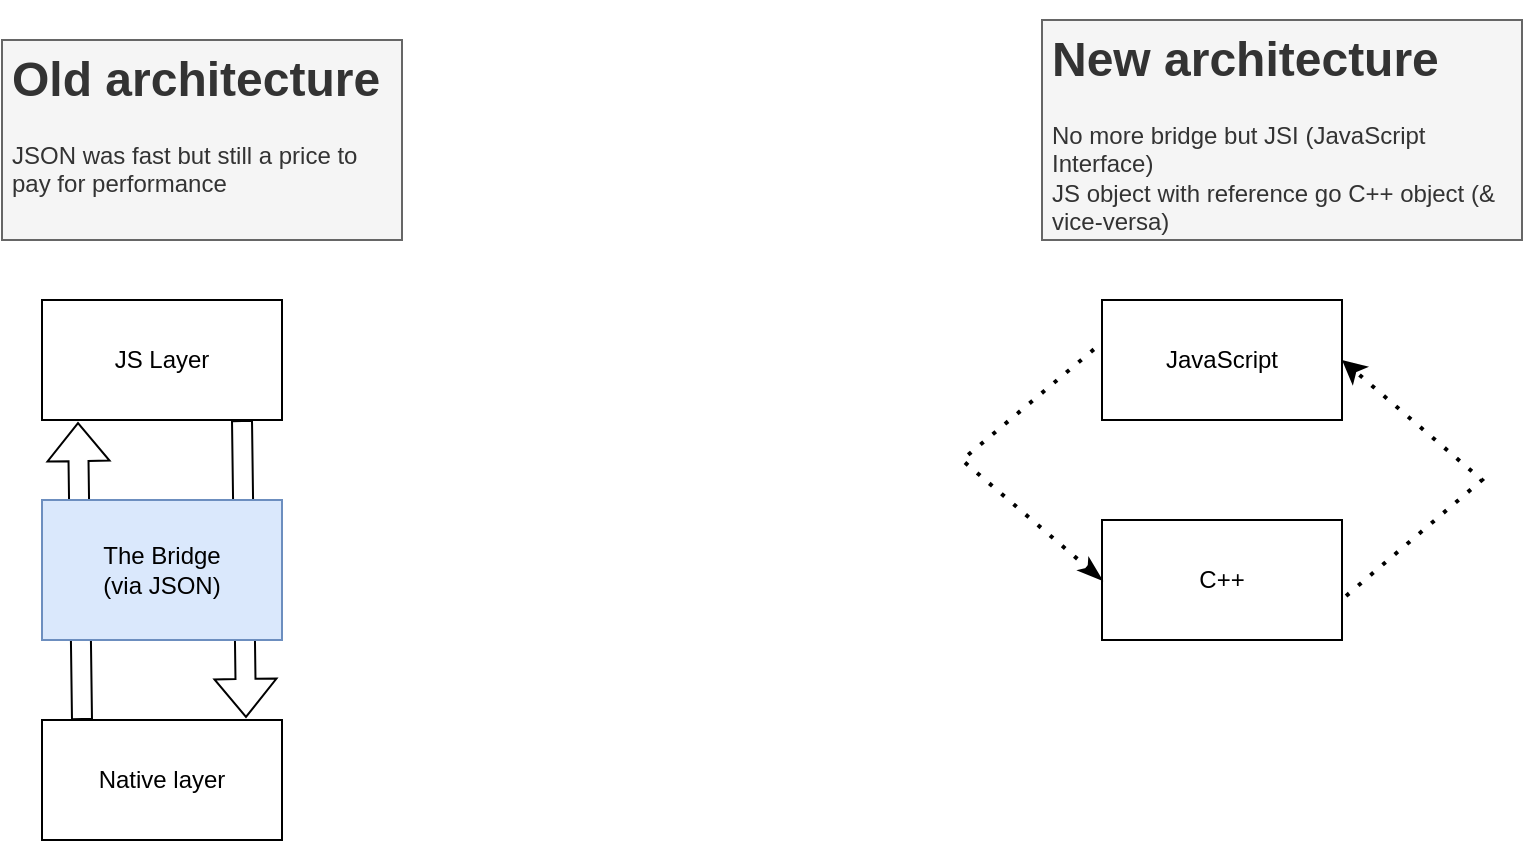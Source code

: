 <mxfile version="20.5.3" type="github">
  <diagram id="TeiZe4KHyFFonSQ3HfvA" name="Page-1">
    <mxGraphModel dx="1129" dy="737" grid="1" gridSize="10" guides="1" tooltips="1" connect="1" arrows="1" fold="1" page="1" pageScale="1" pageWidth="850" pageHeight="1100" math="0" shadow="0">
      <root>
        <mxCell id="0" />
        <mxCell id="1" parent="0" />
        <mxCell id="40B_Fo27ZrhJtxM22p4x-1" value="JS Layer" style="rounded=0;whiteSpace=wrap;html=1;" vertex="1" parent="1">
          <mxGeometry x="60" y="150" width="120" height="60" as="geometry" />
        </mxCell>
        <mxCell id="40B_Fo27ZrhJtxM22p4x-2" value="Native layer" style="whiteSpace=wrap;html=1;" vertex="1" parent="1">
          <mxGeometry x="60" y="360" width="120" height="60" as="geometry" />
        </mxCell>
        <mxCell id="40B_Fo27ZrhJtxM22p4x-6" value="&lt;h1&gt;Old architecture&lt;/h1&gt;&lt;div&gt;JSON was fast but still a price to pay for performance&lt;br&gt;&lt;/div&gt;" style="text;html=1;strokeColor=#666666;fillColor=#f5f5f5;spacing=5;spacingTop=-20;whiteSpace=wrap;overflow=hidden;rounded=0;fontColor=#333333;" vertex="1" parent="1">
          <mxGeometry x="40" y="20" width="200" height="100" as="geometry" />
        </mxCell>
        <mxCell id="40B_Fo27ZrhJtxM22p4x-7" value="JavaScript" style="rounded=0;whiteSpace=wrap;html=1;" vertex="1" parent="1">
          <mxGeometry x="590" y="150" width="120" height="60" as="geometry" />
        </mxCell>
        <mxCell id="40B_Fo27ZrhJtxM22p4x-8" value="C++" style="whiteSpace=wrap;html=1;" vertex="1" parent="1">
          <mxGeometry x="590" y="260" width="120" height="60" as="geometry" />
        </mxCell>
        <mxCell id="40B_Fo27ZrhJtxM22p4x-11" value="&lt;h1&gt;New architecture&lt;/h1&gt;&lt;div&gt;No more bridge but JSI (JavaScript Interface)&lt;/div&gt;&lt;div&gt;JS object with reference go C++ object (&amp;amp; vice-versa)&lt;br&gt;&lt;/div&gt;" style="text;html=1;strokeColor=#666666;fillColor=#f5f5f5;spacing=5;spacingTop=-20;whiteSpace=wrap;overflow=hidden;rounded=0;fontColor=#333333;" vertex="1" parent="1">
          <mxGeometry x="560" y="10" width="240" height="110" as="geometry" />
        </mxCell>
        <mxCell id="40B_Fo27ZrhJtxM22p4x-16" value="" style="shape=flexArrow;endArrow=classic;html=1;rounded=0;entryX=0.85;entryY=-0.017;entryDx=0;entryDy=0;entryPerimeter=0;" edge="1" parent="1" target="40B_Fo27ZrhJtxM22p4x-2">
          <mxGeometry width="50" height="50" relative="1" as="geometry">
            <mxPoint x="160" y="210" as="sourcePoint" />
            <mxPoint x="170" y="340" as="targetPoint" />
          </mxGeometry>
        </mxCell>
        <mxCell id="40B_Fo27ZrhJtxM22p4x-18" value="" style="shape=flexArrow;endArrow=classic;html=1;rounded=0;entryX=0.15;entryY=1.017;entryDx=0;entryDy=0;entryPerimeter=0;" edge="1" parent="1" target="40B_Fo27ZrhJtxM22p4x-1">
          <mxGeometry width="50" height="50" relative="1" as="geometry">
            <mxPoint x="80" y="360" as="sourcePoint" />
            <mxPoint x="82" y="230" as="targetPoint" />
          </mxGeometry>
        </mxCell>
        <mxCell id="40B_Fo27ZrhJtxM22p4x-5" value="&lt;div&gt;The Bridge&lt;/div&gt;&lt;div&gt;(via JSON)&lt;br&gt;&lt;/div&gt;" style="text;html=1;strokeColor=#6c8ebf;fillColor=#dae8fc;align=center;verticalAlign=middle;whiteSpace=wrap;rounded=0;" vertex="1" parent="1">
          <mxGeometry x="60" y="250" width="120" height="70" as="geometry" />
        </mxCell>
        <mxCell id="40B_Fo27ZrhJtxM22p4x-19" value="" style="endArrow=none;dashed=1;html=1;dashPattern=1 3;strokeWidth=2;rounded=0;exitX=0;exitY=0.5;exitDx=0;exitDy=0;entryX=-0.017;entryY=0.383;entryDx=0;entryDy=0;entryPerimeter=0;startArrow=classicThin;startFill=1;" edge="1" parent="1" source="40B_Fo27ZrhJtxM22p4x-8" target="40B_Fo27ZrhJtxM22p4x-7">
          <mxGeometry width="50" height="50" relative="1" as="geometry">
            <mxPoint x="340" y="160" as="sourcePoint" />
            <mxPoint x="390" y="110" as="targetPoint" />
            <Array as="points">
              <mxPoint x="520" y="230" />
            </Array>
          </mxGeometry>
        </mxCell>
        <mxCell id="40B_Fo27ZrhJtxM22p4x-20" value="" style="endArrow=classic;dashed=1;html=1;dashPattern=1 3;strokeWidth=2;rounded=0;exitX=1.017;exitY=0.633;exitDx=0;exitDy=0;entryX=1;entryY=0.5;entryDx=0;entryDy=0;startArrow=none;startFill=0;exitPerimeter=0;endFill=1;" edge="1" parent="1" source="40B_Fo27ZrhJtxM22p4x-8" target="40B_Fo27ZrhJtxM22p4x-7">
          <mxGeometry width="50" height="50" relative="1" as="geometry">
            <mxPoint x="600" y="300" as="sourcePoint" />
            <mxPoint x="597.96" y="182.98" as="targetPoint" />
            <Array as="points">
              <mxPoint x="780" y="240" />
            </Array>
          </mxGeometry>
        </mxCell>
      </root>
    </mxGraphModel>
  </diagram>
</mxfile>
